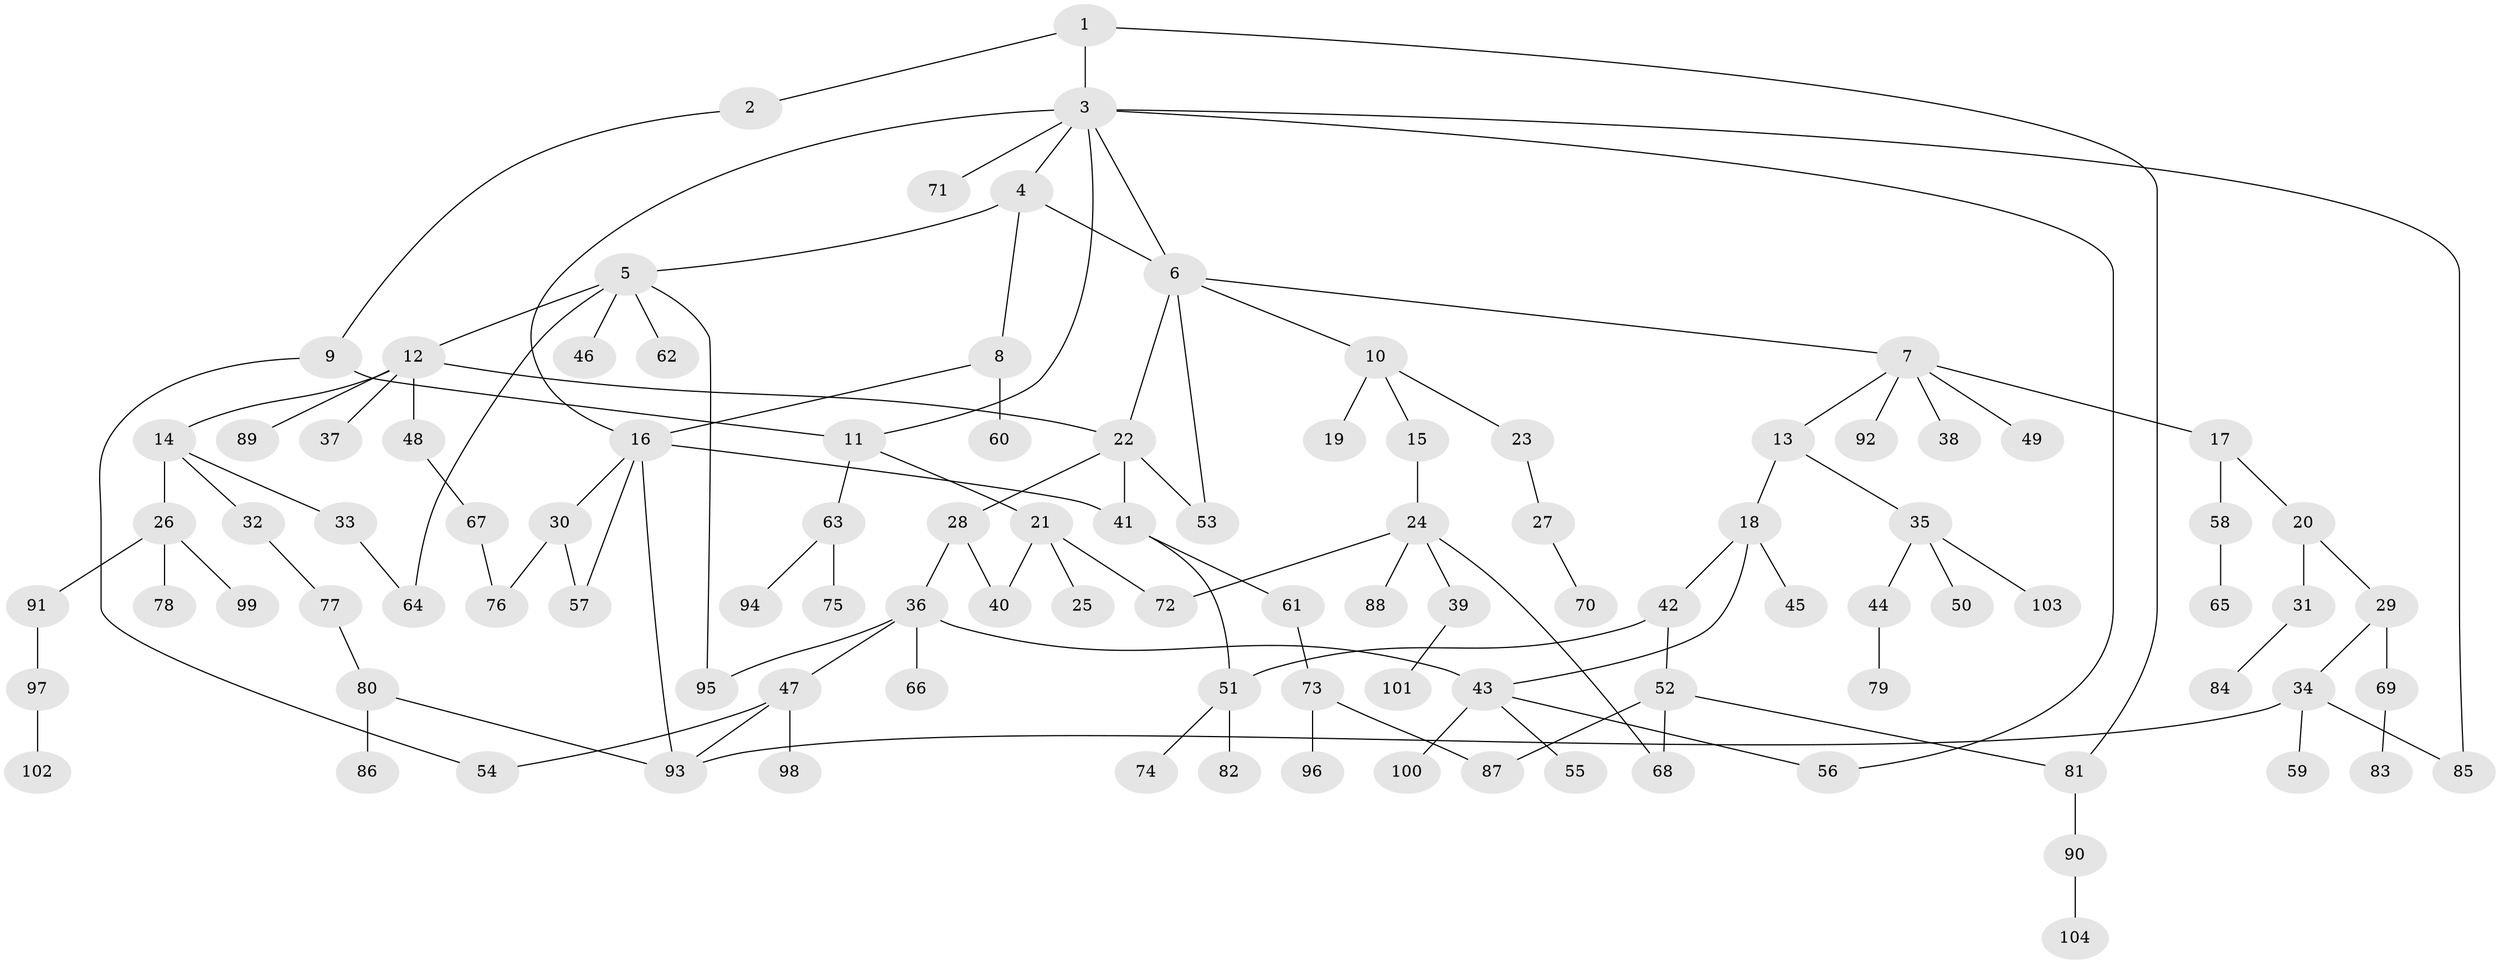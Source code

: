 // Generated by graph-tools (version 1.1) at 2025/10/02/27/25 16:10:53]
// undirected, 104 vertices, 126 edges
graph export_dot {
graph [start="1"]
  node [color=gray90,style=filled];
  1;
  2;
  3;
  4;
  5;
  6;
  7;
  8;
  9;
  10;
  11;
  12;
  13;
  14;
  15;
  16;
  17;
  18;
  19;
  20;
  21;
  22;
  23;
  24;
  25;
  26;
  27;
  28;
  29;
  30;
  31;
  32;
  33;
  34;
  35;
  36;
  37;
  38;
  39;
  40;
  41;
  42;
  43;
  44;
  45;
  46;
  47;
  48;
  49;
  50;
  51;
  52;
  53;
  54;
  55;
  56;
  57;
  58;
  59;
  60;
  61;
  62;
  63;
  64;
  65;
  66;
  67;
  68;
  69;
  70;
  71;
  72;
  73;
  74;
  75;
  76;
  77;
  78;
  79;
  80;
  81;
  82;
  83;
  84;
  85;
  86;
  87;
  88;
  89;
  90;
  91;
  92;
  93;
  94;
  95;
  96;
  97;
  98;
  99;
  100;
  101;
  102;
  103;
  104;
  1 -- 2;
  1 -- 3;
  1 -- 81;
  2 -- 9;
  3 -- 4;
  3 -- 56;
  3 -- 71;
  3 -- 6;
  3 -- 85;
  3 -- 16;
  3 -- 11;
  4 -- 5;
  4 -- 6;
  4 -- 8;
  5 -- 12;
  5 -- 46;
  5 -- 62;
  5 -- 64;
  5 -- 95;
  6 -- 7;
  6 -- 10;
  6 -- 22;
  6 -- 53;
  7 -- 13;
  7 -- 17;
  7 -- 38;
  7 -- 49;
  7 -- 92;
  8 -- 16;
  8 -- 60;
  9 -- 11;
  9 -- 54;
  10 -- 15;
  10 -- 19;
  10 -- 23;
  11 -- 21;
  11 -- 63;
  12 -- 14;
  12 -- 37;
  12 -- 48;
  12 -- 89;
  12 -- 22;
  13 -- 18;
  13 -- 35;
  14 -- 26;
  14 -- 32;
  14 -- 33;
  15 -- 24;
  16 -- 30;
  16 -- 41;
  16 -- 57;
  16 -- 93;
  17 -- 20;
  17 -- 58;
  18 -- 42;
  18 -- 45;
  18 -- 43;
  20 -- 29;
  20 -- 31;
  21 -- 25;
  21 -- 40;
  21 -- 72;
  22 -- 28;
  22 -- 41;
  22 -- 53;
  23 -- 27;
  24 -- 39;
  24 -- 88;
  24 -- 72;
  24 -- 68;
  26 -- 78;
  26 -- 91;
  26 -- 99;
  27 -- 70;
  28 -- 36;
  28 -- 40;
  29 -- 34;
  29 -- 69;
  30 -- 76;
  30 -- 57;
  31 -- 84;
  32 -- 77;
  33 -- 64;
  34 -- 59;
  34 -- 85;
  34 -- 93;
  35 -- 44;
  35 -- 50;
  35 -- 103;
  36 -- 43;
  36 -- 47;
  36 -- 66;
  36 -- 95;
  39 -- 101;
  41 -- 61;
  41 -- 51;
  42 -- 51;
  42 -- 52;
  43 -- 55;
  43 -- 100;
  43 -- 56;
  44 -- 79;
  47 -- 54;
  47 -- 93;
  47 -- 98;
  48 -- 67;
  51 -- 74;
  51 -- 82;
  52 -- 68;
  52 -- 87;
  52 -- 81;
  58 -- 65;
  61 -- 73;
  63 -- 75;
  63 -- 94;
  67 -- 76;
  69 -- 83;
  73 -- 87;
  73 -- 96;
  77 -- 80;
  80 -- 86;
  80 -- 93;
  81 -- 90;
  90 -- 104;
  91 -- 97;
  97 -- 102;
}
